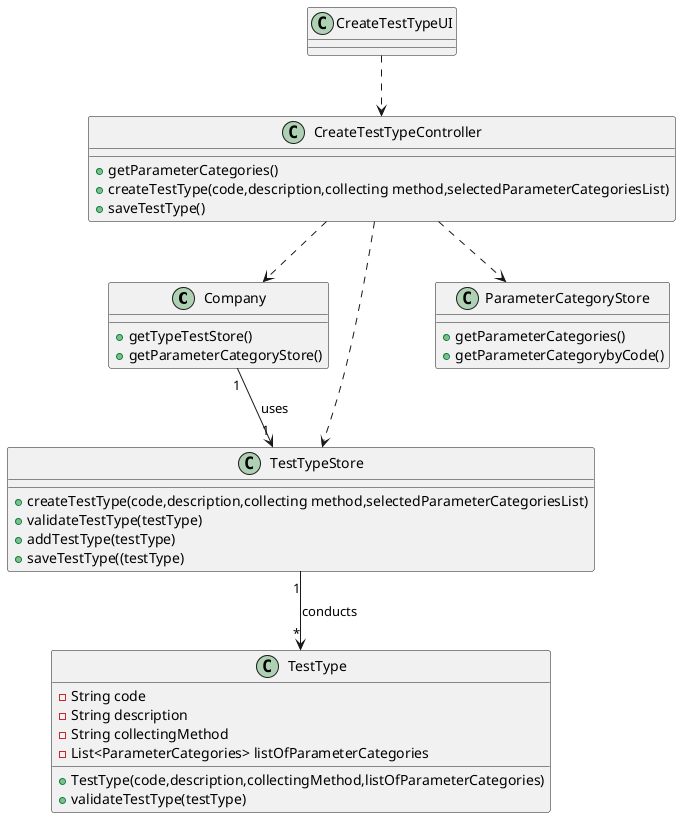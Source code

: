 @startuml

class Company{
+getTypeTestStore()
+getParameterCategoryStore()
}

class CreateTestTypeUI{
}

class CreateTestTypeController{
+getParameterCategories()
+createTestType(code,description,collecting method,selectedParameterCategoriesList)
+saveTestType()
}

class TestType{
-String code
-String description
-String collectingMethod
-List<ParameterCategories> listOfParameterCategories
+TestType(code,description,collectingMethod,listOfParameterCategories)
+validateTestType(testType)
}

class TestTypeStore{
+createTestType(code,description,collecting method,selectedParameterCategoriesList)
+validateTestType(testType)
+addTestType(testType)
+saveTestType((testType)
}

class ParameterCategoryStore{
+getParameterCategories()
+getParameterCategorybyCode()
}

CreateTestTypeUI ..> CreateTestTypeController
CreateTestTypeController ..> Company
CreateTestTypeController ..> TestTypeStore
CreateTestTypeController ..> ParameterCategoryStore
Company"1"--> "1" TestTypeStore : uses
TestTypeStore "1"-->"*" TestType : conducts

@enduml